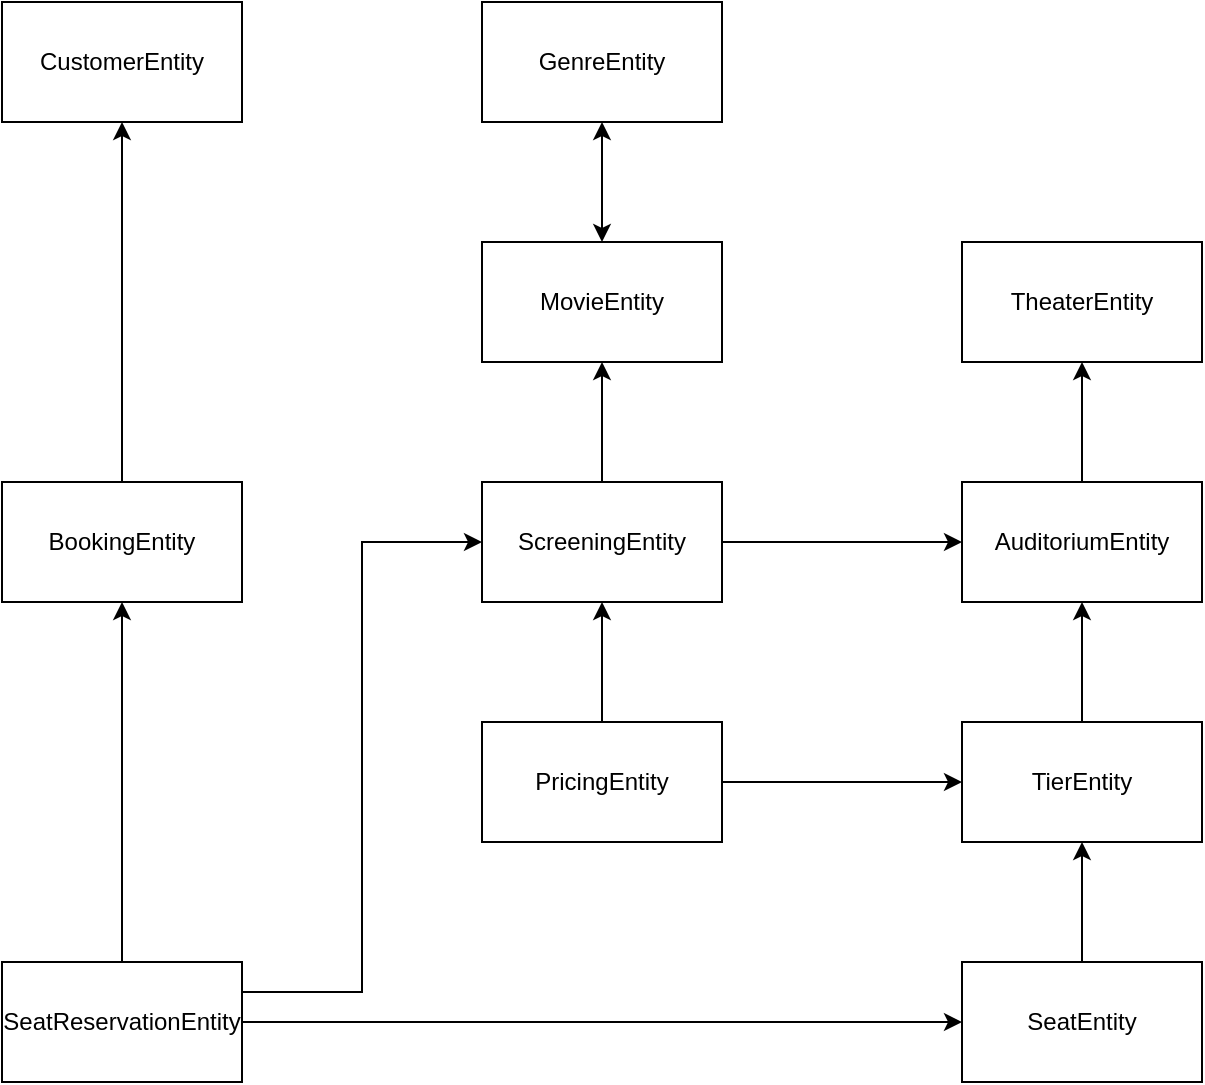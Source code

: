 <mxfile>
    <diagram id="R2lEEEUBdFMjLlhIrx00" name="Page-1">
        <mxGraphModel dx="886" dy="978" grid="1" gridSize="10" guides="1" tooltips="1" connect="1" arrows="1" fold="1" page="1" pageScale="1" pageWidth="850" pageHeight="1100" math="0" shadow="0" extFonts="Permanent Marker^https://fonts.googleapis.com/css?family=Permanent+Marker">
            <root>
                <mxCell id="0"/>
                <mxCell id="1" parent="0"/>
                <mxCell id="x555_tb0VzsBlGV09o8V-25" style="edgeStyle=orthogonalEdgeStyle;rounded=0;orthogonalLoop=1;jettySize=auto;html=1;exitX=0.5;exitY=0;exitDx=0;exitDy=0;entryX=0.5;entryY=1;entryDx=0;entryDy=0;" parent="1" source="x555_tb0VzsBlGV09o8V-1" target="x555_tb0VzsBlGV09o8V-17" edge="1">
                    <mxGeometry relative="1" as="geometry"/>
                </mxCell>
                <mxCell id="x555_tb0VzsBlGV09o8V-1" value="AuditoriumEntity" style="rounded=0;whiteSpace=wrap;html=1;" parent="1" vertex="1">
                    <mxGeometry x="520" y="400" width="120" height="60" as="geometry"/>
                </mxCell>
                <mxCell id="x555_tb0VzsBlGV09o8V-27" style="edgeStyle=orthogonalEdgeStyle;rounded=0;orthogonalLoop=1;jettySize=auto;html=1;exitX=0.5;exitY=0;exitDx=0;exitDy=0;entryX=0.5;entryY=1;entryDx=0;entryDy=0;" parent="1" source="x555_tb0VzsBlGV09o8V-2" target="x555_tb0VzsBlGV09o8V-11" edge="1">
                    <mxGeometry relative="1" as="geometry"/>
                </mxCell>
                <mxCell id="x555_tb0VzsBlGV09o8V-2" value="&lt;div&gt;&lt;span style=&quot;background-color: initial;&quot;&gt;BookingEntity&lt;/span&gt;&lt;br&gt;&lt;/div&gt;" style="rounded=0;whiteSpace=wrap;html=1;" parent="1" vertex="1">
                    <mxGeometry x="40" y="400" width="120" height="60" as="geometry"/>
                </mxCell>
                <mxCell id="x555_tb0VzsBlGV09o8V-11" value="&lt;div&gt;&lt;span style=&quot;background-color: initial;&quot;&gt;CustomerEntity&lt;/span&gt;&lt;br&gt;&lt;/div&gt;" style="rounded=0;whiteSpace=wrap;html=1;" parent="1" vertex="1">
                    <mxGeometry x="40" y="160" width="120" height="60" as="geometry"/>
                </mxCell>
                <mxCell id="x555_tb0VzsBlGV09o8V-28" style="edgeStyle=orthogonalEdgeStyle;rounded=0;orthogonalLoop=1;jettySize=auto;html=1;exitX=0.5;exitY=1;exitDx=0;exitDy=0;startArrow=classic;startFill=1;" parent="1" source="x555_tb0VzsBlGV09o8V-12" target="x555_tb0VzsBlGV09o8V-13" edge="1">
                    <mxGeometry relative="1" as="geometry"/>
                </mxCell>
                <mxCell id="x555_tb0VzsBlGV09o8V-12" value="&lt;div&gt;&lt;span style=&quot;background-color: initial;&quot;&gt;GenreEntity&lt;/span&gt;&lt;br&gt;&lt;/div&gt;" style="rounded=0;whiteSpace=wrap;html=1;" parent="1" vertex="1">
                    <mxGeometry x="280" y="160" width="120" height="60" as="geometry"/>
                </mxCell>
                <mxCell id="x555_tb0VzsBlGV09o8V-13" value="&lt;div&gt;&lt;span style=&quot;background-color: initial;&quot;&gt;MovieEntity&lt;/span&gt;&lt;br&gt;&lt;/div&gt;" style="rounded=0;whiteSpace=wrap;html=1;" parent="1" vertex="1">
                    <mxGeometry x="280" y="280" width="120" height="60" as="geometry"/>
                </mxCell>
                <mxCell id="x555_tb0VzsBlGV09o8V-29" style="edgeStyle=orthogonalEdgeStyle;rounded=0;orthogonalLoop=1;jettySize=auto;html=1;exitX=0.5;exitY=0;exitDx=0;exitDy=0;entryX=0.5;entryY=1;entryDx=0;entryDy=0;" parent="1" source="x555_tb0VzsBlGV09o8V-14" target="x555_tb0VzsBlGV09o8V-13" edge="1">
                    <mxGeometry relative="1" as="geometry"/>
                </mxCell>
                <mxCell id="x555_tb0VzsBlGV09o8V-30" style="edgeStyle=orthogonalEdgeStyle;rounded=0;orthogonalLoop=1;jettySize=auto;html=1;exitX=1;exitY=0.5;exitDx=0;exitDy=0;entryX=0;entryY=0.5;entryDx=0;entryDy=0;" parent="1" source="x555_tb0VzsBlGV09o8V-14" target="x555_tb0VzsBlGV09o8V-1" edge="1">
                    <mxGeometry relative="1" as="geometry"/>
                </mxCell>
                <mxCell id="x555_tb0VzsBlGV09o8V-14" value="&lt;div&gt;&lt;span style=&quot;background-color: initial;&quot;&gt;ScreeningEntity&lt;/span&gt;&lt;br&gt;&lt;/div&gt;" style="rounded=0;whiteSpace=wrap;html=1;" parent="1" vertex="1">
                    <mxGeometry x="280" y="400" width="120" height="60" as="geometry"/>
                </mxCell>
                <mxCell id="x555_tb0VzsBlGV09o8V-24" style="edgeStyle=orthogonalEdgeStyle;rounded=0;orthogonalLoop=1;jettySize=auto;html=1;exitX=0.5;exitY=0;exitDx=0;exitDy=0;entryX=0.5;entryY=1;entryDx=0;entryDy=0;" parent="1" source="x555_tb0VzsBlGV09o8V-15" target="x555_tb0VzsBlGV09o8V-18" edge="1">
                    <mxGeometry relative="1" as="geometry"/>
                </mxCell>
                <mxCell id="x555_tb0VzsBlGV09o8V-15" value="&lt;div&gt;&lt;span style=&quot;background-color: initial;&quot;&gt;SeatEntity&lt;/span&gt;&lt;br&gt;&lt;/div&gt;" style="rounded=0;whiteSpace=wrap;html=1;" parent="1" vertex="1">
                    <mxGeometry x="520" y="640" width="120" height="60" as="geometry"/>
                </mxCell>
                <mxCell id="x555_tb0VzsBlGV09o8V-20" style="edgeStyle=orthogonalEdgeStyle;rounded=0;orthogonalLoop=1;jettySize=auto;html=1;exitX=1;exitY=0.5;exitDx=0;exitDy=0;entryX=0;entryY=0.5;entryDx=0;entryDy=0;" parent="1" source="x555_tb0VzsBlGV09o8V-16" target="x555_tb0VzsBlGV09o8V-15" edge="1">
                    <mxGeometry relative="1" as="geometry"/>
                </mxCell>
                <mxCell id="x555_tb0VzsBlGV09o8V-21" style="edgeStyle=orthogonalEdgeStyle;rounded=0;orthogonalLoop=1;jettySize=auto;html=1;exitX=1;exitY=0.25;exitDx=0;exitDy=0;entryX=0;entryY=0.5;entryDx=0;entryDy=0;" parent="1" source="x555_tb0VzsBlGV09o8V-16" target="x555_tb0VzsBlGV09o8V-14" edge="1">
                    <mxGeometry relative="1" as="geometry">
                        <Array as="points">
                            <mxPoint x="220" y="655"/>
                            <mxPoint x="220" y="430"/>
                        </Array>
                    </mxGeometry>
                </mxCell>
                <mxCell id="x555_tb0VzsBlGV09o8V-26" style="edgeStyle=orthogonalEdgeStyle;rounded=0;orthogonalLoop=1;jettySize=auto;html=1;exitX=0.5;exitY=0;exitDx=0;exitDy=0;entryX=0.5;entryY=1;entryDx=0;entryDy=0;" parent="1" source="x555_tb0VzsBlGV09o8V-16" target="x555_tb0VzsBlGV09o8V-2" edge="1">
                    <mxGeometry relative="1" as="geometry"/>
                </mxCell>
                <mxCell id="x555_tb0VzsBlGV09o8V-16" value="&lt;div&gt;&lt;span style=&quot;background-color: initial;&quot;&gt;SeatReservationEntity&lt;/span&gt;&lt;br&gt;&lt;/div&gt;" style="rounded=0;whiteSpace=wrap;html=1;" parent="1" vertex="1">
                    <mxGeometry x="40" y="640" width="120" height="60" as="geometry"/>
                </mxCell>
                <mxCell id="x555_tb0VzsBlGV09o8V-17" value="&lt;div&gt;&lt;span style=&quot;background-color: initial;&quot;&gt;TheaterEntity&lt;/span&gt;&lt;br&gt;&lt;/div&gt;" style="rounded=0;whiteSpace=wrap;html=1;" parent="1" vertex="1">
                    <mxGeometry x="520" y="280" width="120" height="60" as="geometry"/>
                </mxCell>
                <mxCell id="x555_tb0VzsBlGV09o8V-23" style="edgeStyle=orthogonalEdgeStyle;rounded=0;orthogonalLoop=1;jettySize=auto;html=1;exitX=0.5;exitY=0;exitDx=0;exitDy=0;entryX=0.5;entryY=1;entryDx=0;entryDy=0;" parent="1" source="x555_tb0VzsBlGV09o8V-18" target="x555_tb0VzsBlGV09o8V-1" edge="1">
                    <mxGeometry relative="1" as="geometry"/>
                </mxCell>
                <mxCell id="x555_tb0VzsBlGV09o8V-18" value="&lt;div&gt;&lt;span style=&quot;background-color: initial;&quot;&gt;TierEntity&lt;/span&gt;&lt;br&gt;&lt;/div&gt;" style="rounded=0;whiteSpace=wrap;html=1;" parent="1" vertex="1">
                    <mxGeometry x="520" y="520" width="120" height="60" as="geometry"/>
                </mxCell>
                <mxCell id="3" style="edgeStyle=none;html=1;exitX=0.5;exitY=0;exitDx=0;exitDy=0;entryX=0.5;entryY=1;entryDx=0;entryDy=0;" edge="1" parent="1" source="2" target="x555_tb0VzsBlGV09o8V-14">
                    <mxGeometry relative="1" as="geometry"/>
                </mxCell>
                <mxCell id="4" style="edgeStyle=none;html=1;exitX=1;exitY=0.5;exitDx=0;exitDy=0;entryX=0;entryY=0.5;entryDx=0;entryDy=0;" edge="1" parent="1" source="2" target="x555_tb0VzsBlGV09o8V-18">
                    <mxGeometry relative="1" as="geometry"/>
                </mxCell>
                <mxCell id="2" value="&lt;div&gt;&lt;span style=&quot;background-color: initial;&quot;&gt;PricingEntity&lt;/span&gt;&lt;br&gt;&lt;/div&gt;" style="rounded=0;whiteSpace=wrap;html=1;" vertex="1" parent="1">
                    <mxGeometry x="280" y="520" width="120" height="60" as="geometry"/>
                </mxCell>
            </root>
        </mxGraphModel>
    </diagram>
</mxfile>